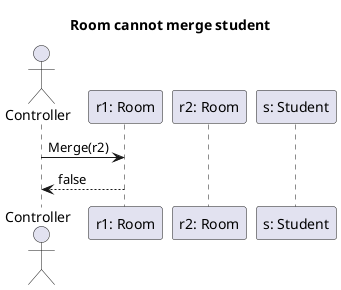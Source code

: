 @startuml room_cannot_merge_student
title Room cannot merge student

actor Controller
participant "r1: Room" as r1
participant "r2: Room" as r2
participant "s: Student" as s

Controller -> r1 : Merge(r2)
r1 --> Controller : false
@enduml
